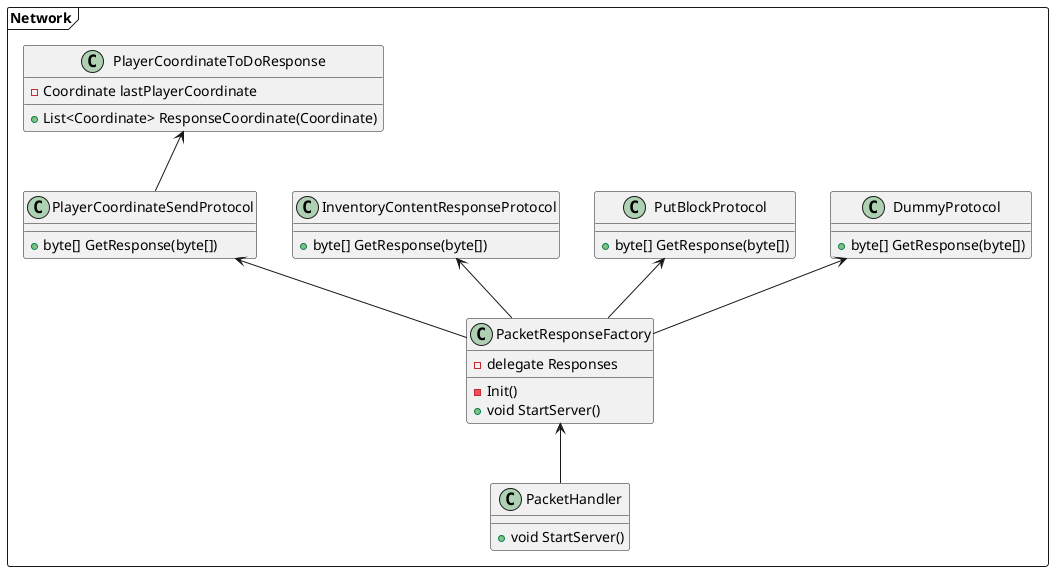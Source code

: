 ﻿@startuml

package Network <<Frame>> {
  PacketResponseFactory <-- PacketHandler
  DummyProtocol <-- PacketResponseFactory
  PutBlockProtocol <-- PacketResponseFactory
  PlayerCoordinateSendProtocol <-- PacketResponseFactory
  InventoryContentResponseProtocol <-- PacketResponseFactory
  PlayerCoordinateToDoResponse <-- PlayerCoordinateSendProtocol
  class PacketHandler{
    + void StartServer()
  }
  class PacketResponseFactory{
    - delegate Responses
    - Init() 
    + void StartServer()
  }
  class DummyProtocol{
    + byte[] GetResponse(byte[])
  }
  class PutBlockProtocol{
    + byte[] GetResponse(byte[])
  }
  class PlayerCoordinateSendProtocol{
    + byte[] GetResponse(byte[])
  }
  class PlayerCoordinateToDoResponse{
    - Coordinate lastPlayerCoordinate
    + List<Coordinate> ResponseCoordinate(Coordinate)
  }
  class InventoryContentResponseProtocol{
    + byte[] GetResponse(byte[])
  }
}

@enduml